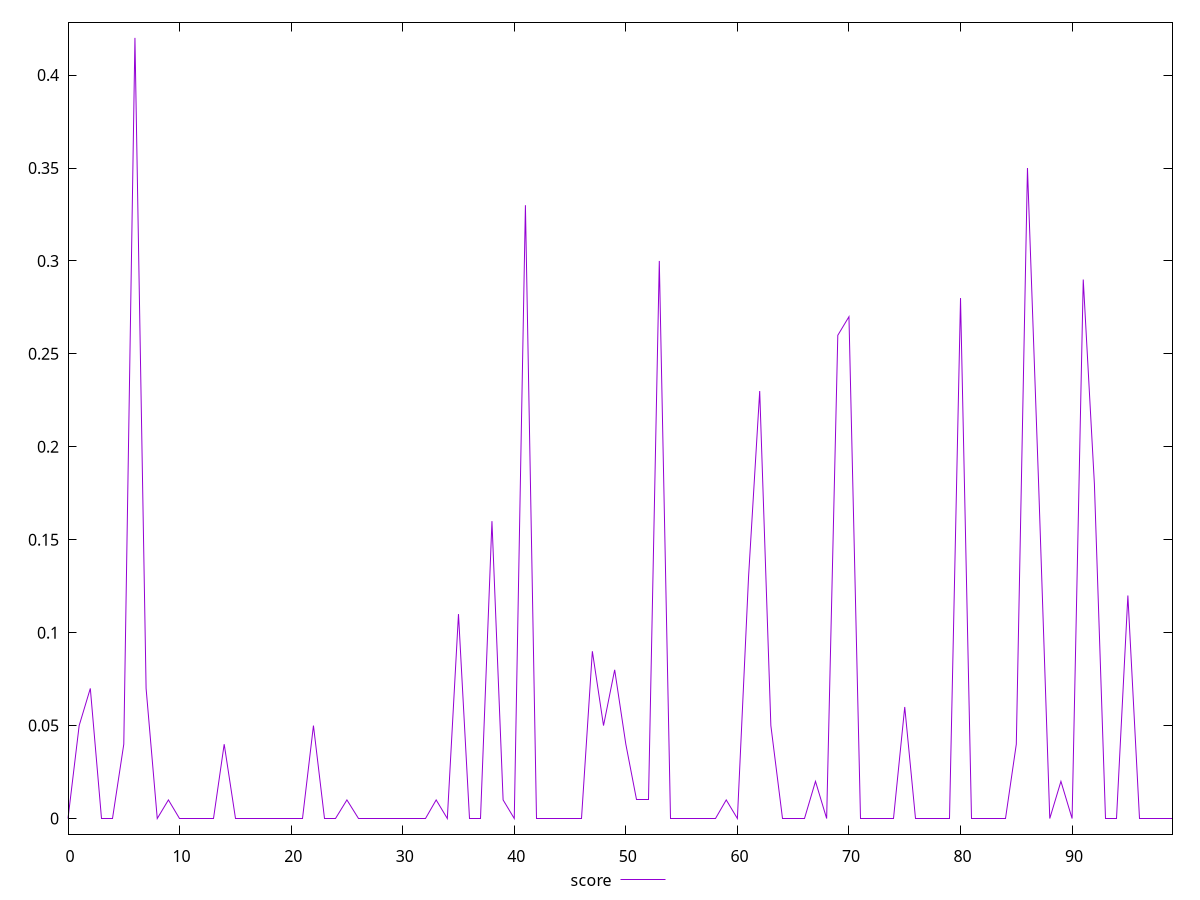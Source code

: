 reset

$score <<EOF
0 0
1 0.05
2 0.07
3 0
4 0
5 0.04
6 0.42
7 0.07
8 0
9 0.01
10 0
11 0
12 0
13 0
14 0.04
15 0
16 0
17 0
18 0
19 0
20 0
21 0
22 0.05
23 0
24 0
25 0.01
26 0
27 0
28 0
29 0
30 0
31 0
32 0
33 0.01
34 0
35 0.11
36 0
37 0
38 0.16
39 0.01
40 0
41 0.33
42 0
43 0
44 0
45 0
46 0
47 0.09
48 0.05
49 0.08
50 0.04
51 0.01
52 0.01
53 0.3
54 0
55 0
56 0
57 0
58 0
59 0.01
60 0
61 0.13
62 0.23
63 0.05
64 0
65 0
66 0
67 0.02
68 0
69 0.26
70 0.27
71 0
72 0
73 0
74 0
75 0.06
76 0
77 0
78 0
79 0
80 0.28
81 0
82 0
83 0
84 0
85 0.04
86 0.35
87 0.18
88 0
89 0.02
90 0
91 0.29
92 0.18
93 0
94 0
95 0.12
96 0
97 0
98 0
99 0
EOF

set key outside below
set xrange [0:99]
set yrange [-0.0084:0.4284]
set trange [-0.0084:0.4284]
set terminal svg size 640, 500 enhanced background rgb 'white'
set output "report_00015_2021-02-09T16-11-33.973Z/estimated-input-latency/samples/pages+cached/score/values.svg"

plot $score title "score" with line

reset
